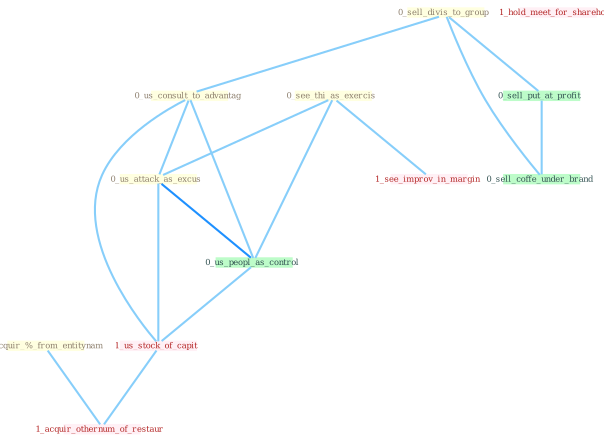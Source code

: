 Graph G{ 
    node
    [shape=polygon,style=filled,width=.5,height=.06,color="#BDFCC9",fixedsize=true,fontsize=4,
    fontcolor="#2f4f4f"];
    {node
    [color="#ffffe0", fontcolor="#8b7d6b"] "0_acquir_%_from_entitynam " "0_sell_divis_to_group " "0_see_thi_as_exercis " "0_us_consult_to_advantag " "0_us_attack_as_excus "}
{node [color="#fff0f5", fontcolor="#b22222"] "1_us_stock_of_capit " "1_see_improv_in_margin " "1_hold_meet_for_sharehold " "1_acquir_othernum_of_restaur "}
edge [color="#B0E2FF"];

	"0_acquir_%_from_entitynam " -- "1_acquir_othernum_of_restaur " [w="1", color="#87cefa" ];
	"0_sell_divis_to_group " -- "0_us_consult_to_advantag " [w="1", color="#87cefa" ];
	"0_sell_divis_to_group " -- "0_sell_put_at_profit " [w="1", color="#87cefa" ];
	"0_sell_divis_to_group " -- "0_sell_coffe_under_brand " [w="1", color="#87cefa" ];
	"0_see_thi_as_exercis " -- "0_us_attack_as_excus " [w="1", color="#87cefa" ];
	"0_see_thi_as_exercis " -- "0_us_peopl_as_control " [w="1", color="#87cefa" ];
	"0_see_thi_as_exercis " -- "1_see_improv_in_margin " [w="1", color="#87cefa" ];
	"0_us_consult_to_advantag " -- "0_us_attack_as_excus " [w="1", color="#87cefa" ];
	"0_us_consult_to_advantag " -- "0_us_peopl_as_control " [w="1", color="#87cefa" ];
	"0_us_consult_to_advantag " -- "1_us_stock_of_capit " [w="1", color="#87cefa" ];
	"0_us_attack_as_excus " -- "0_us_peopl_as_control " [w="2", color="#1e90ff" , len=0.8];
	"0_us_attack_as_excus " -- "1_us_stock_of_capit " [w="1", color="#87cefa" ];
	"0_us_peopl_as_control " -- "1_us_stock_of_capit " [w="1", color="#87cefa" ];
	"0_sell_put_at_profit " -- "0_sell_coffe_under_brand " [w="1", color="#87cefa" ];
	"1_us_stock_of_capit " -- "1_acquir_othernum_of_restaur " [w="1", color="#87cefa" ];
}